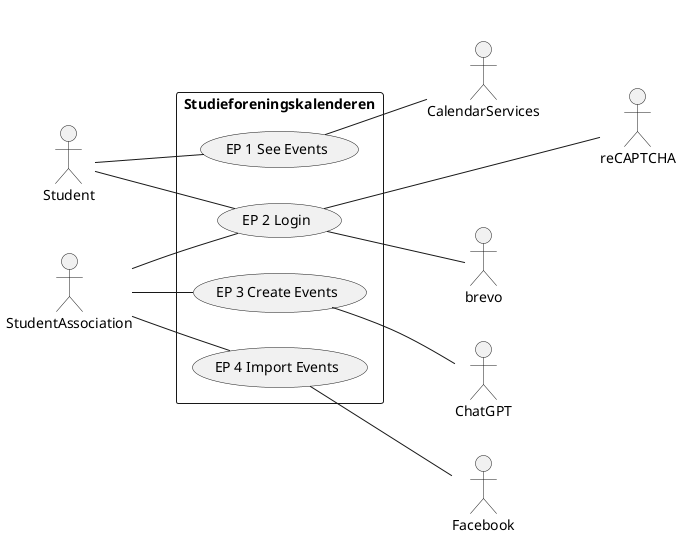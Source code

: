 @startuml test
left to right direction
skinparam packageStyle rect
actor Student as g
actor StudentAssociation as fc
actor reCAPTCHA as rc
actor CalendarServices as gc
actor Facebook as fb
actor brevo as b
actor ChatGPT as cg

package Studieforeningskalenderen {
  usecase "EP 1 See Events" as UC1
  usecase "EP 2 Login" as UC2
  usecase "EP 3 Create Events" as UC3
  usecase "EP 4 Import Events" as UC4
}

g -right- UC1
fc -- UC2
fc -- UC3 
fc -- UC4 
g -- UC2
UC1 -- gc
UC4 -- fb
UC2 -- rc 
UC2 -- b
UC3 -- cg
UC2 -[hidden]- gc
gc -[hidden]- rc
gc -[hidden]- gc






@enduml